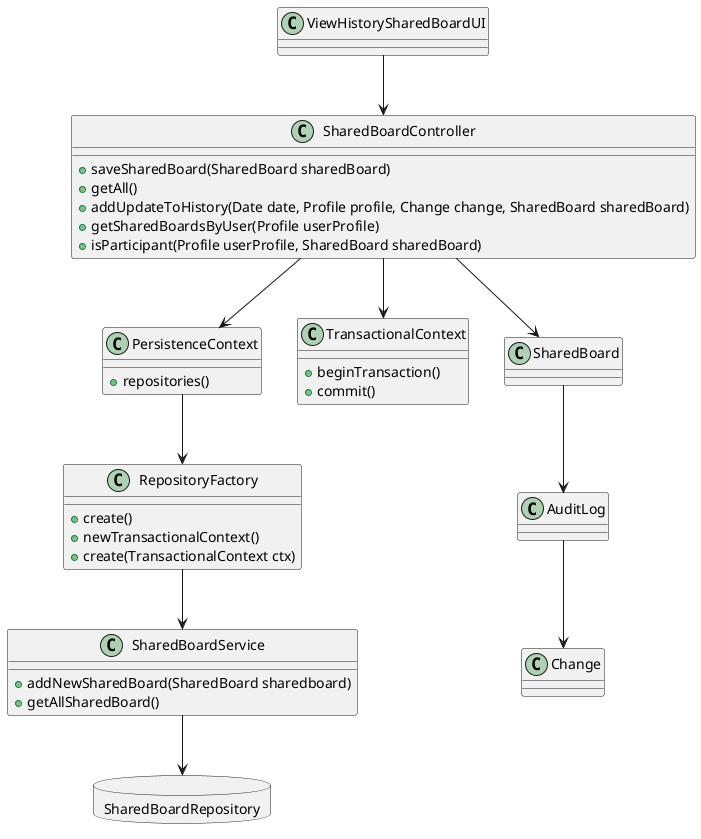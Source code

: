 @startuml
'https://plantuml.com/class-diagram

class ViewHistorySharedBoardUI{
}

class SharedBoardController{
+saveSharedBoard(SharedBoard sharedBoard)
+getAll()
+addUpdateToHistory(Date date, Profile profile, Change change, SharedBoard sharedBoard)
+getSharedBoardsByUser(Profile userProfile)
+isParticipant(Profile userProfile, SharedBoard sharedBoard)
}

class SharedBoardService{
+addNewSharedBoard(SharedBoard sharedboard)
+getAllSharedBoard()
}

class PersistenceContext{
+repositories()
}

class RepositoryFactory{
+create()
+newTransactionalContext()
+create(TransactionalContext ctx)
}

database SharedBoardRepository{
}

class TransactionalContext{
+beginTransaction()
+commit()
}

class SharedBoard{
}

class AuditLog{
}

class Change{
}

ViewHistorySharedBoardUI --> SharedBoardController
SharedBoardController-->PersistenceContext
SharedBoardController-->TransactionalContext

SharedBoardService --> SharedBoardRepository
SharedBoardController --> SharedBoard
SharedBoard --> AuditLog
AuditLog --> Change

PersistenceContext-->RepositoryFactory

RepositoryFactory-->SharedBoardService
@enduml